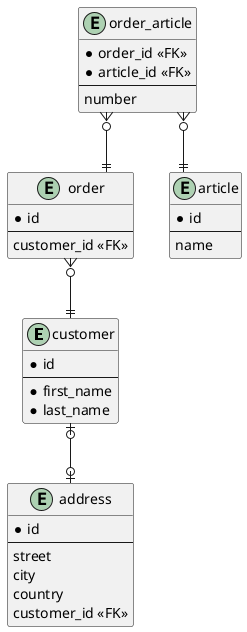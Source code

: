 @startuml
skinparam linetype ortho

entity "customer" {
    * id
    --
    * first_name
    * last_name
}

entity "address" {
    * id
    --
    street
    city
    country
    customer_id <<FK>>
}

entity "order" {
    * id
    --
    customer_id <<FK>>
}

entity "article" {
    * id
    --
    name
}

entity "order_article" {
    * order_id <<FK>>
    * article_id <<FK>>
    --
    number
}

"customer" |o--o| "address"
"order" }o--|| "customer"
"order_article" }o--|| "article"
"order_article" }o--|| "order"

@enduml